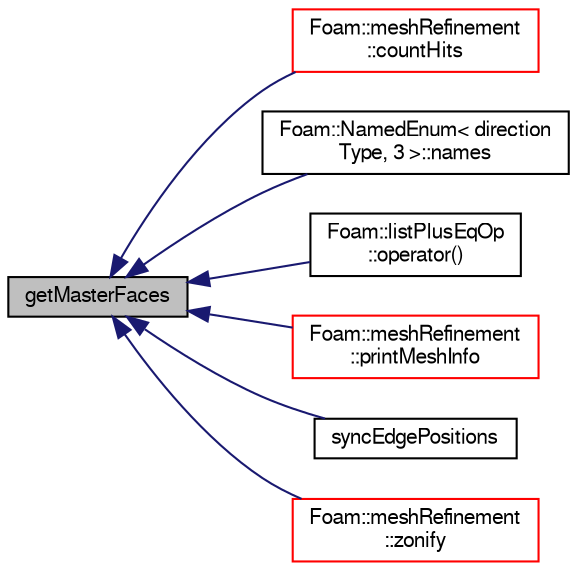 digraph "getMasterFaces"
{
  bgcolor="transparent";
  edge [fontname="FreeSans",fontsize="10",labelfontname="FreeSans",labelfontsize="10"];
  node [fontname="FreeSans",fontsize="10",shape=record];
  rankdir="LR";
  Node10529 [label="getMasterFaces",height=0.2,width=0.4,color="black", fillcolor="grey75", style="filled", fontcolor="black"];
  Node10529 -> Node10530 [dir="back",color="midnightblue",fontsize="10",style="solid",fontname="FreeSans"];
  Node10530 [label="Foam::meshRefinement\l::countHits",height=0.2,width=0.4,color="red",URL="$a24662.html#a7cd5ded0ca6d51beecfd87930f375803",tooltip="Count number of intersections (local) "];
  Node10529 -> Node10536 [dir="back",color="midnightblue",fontsize="10",style="solid",fontname="FreeSans"];
  Node10536 [label="Foam::NamedEnum\< direction\lType, 3 \>::names",height=0.2,width=0.4,color="black",URL="$a25998.html#a7350da3a0edd92cd11e6c479c9967dc8"];
  Node10529 -> Node10537 [dir="back",color="midnightblue",fontsize="10",style="solid",fontname="FreeSans"];
  Node10537 [label="Foam::listPlusEqOp\l::operator()",height=0.2,width=0.4,color="black",URL="$a24626.html#a2bca5855a51bffee2f0fe2aacc4aba10"];
  Node10529 -> Node10538 [dir="back",color="midnightblue",fontsize="10",style="solid",fontname="FreeSans"];
  Node10538 [label="Foam::meshRefinement\l::printMeshInfo",height=0.2,width=0.4,color="red",URL="$a24662.html#a5f2793031a24693c73d09dfecd26debb",tooltip="Print some mesh stats. "];
  Node10529 -> Node10539 [dir="back",color="midnightblue",fontsize="10",style="solid",fontname="FreeSans"];
  Node10539 [label="syncEdgePositions",height=0.2,width=0.4,color="black",URL="$a27502.html#a0855467e61ed50e1853e9d586d9c2fc9",tooltip="Synchronize locations on selected edges. "];
  Node10529 -> Node10540 [dir="back",color="midnightblue",fontsize="10",style="solid",fontname="FreeSans"];
  Node10540 [label="Foam::meshRefinement\l::zonify",height=0.2,width=0.4,color="red",URL="$a24662.html#a90cf965dfe02eb20f11a4a8c6035747f",tooltip="Put faces/cells into zones according to surface specification. "];
}
